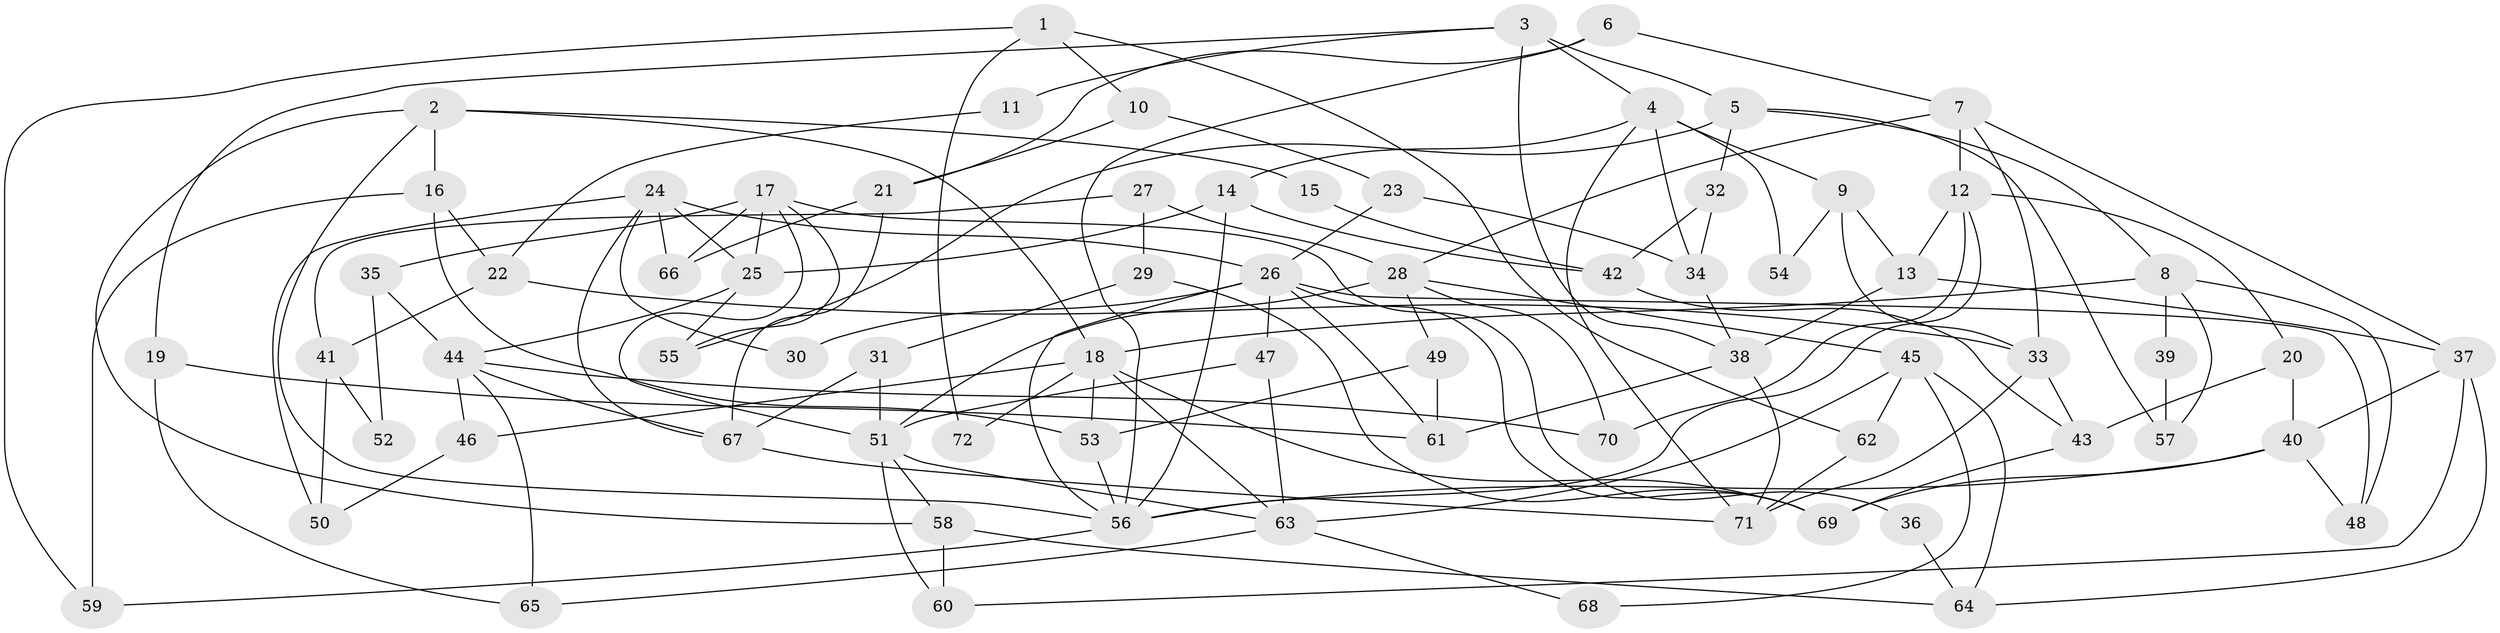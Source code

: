 // Generated by graph-tools (version 1.1) at 2025/26/03/09/25 03:26:18]
// undirected, 72 vertices, 144 edges
graph export_dot {
graph [start="1"]
  node [color=gray90,style=filled];
  1;
  2;
  3;
  4;
  5;
  6;
  7;
  8;
  9;
  10;
  11;
  12;
  13;
  14;
  15;
  16;
  17;
  18;
  19;
  20;
  21;
  22;
  23;
  24;
  25;
  26;
  27;
  28;
  29;
  30;
  31;
  32;
  33;
  34;
  35;
  36;
  37;
  38;
  39;
  40;
  41;
  42;
  43;
  44;
  45;
  46;
  47;
  48;
  49;
  50;
  51;
  52;
  53;
  54;
  55;
  56;
  57;
  58;
  59;
  60;
  61;
  62;
  63;
  64;
  65;
  66;
  67;
  68;
  69;
  70;
  71;
  72;
  1 -- 62;
  1 -- 59;
  1 -- 10;
  1 -- 72;
  2 -- 58;
  2 -- 56;
  2 -- 15;
  2 -- 16;
  2 -- 18;
  3 -- 4;
  3 -- 38;
  3 -- 5;
  3 -- 11;
  3 -- 19;
  4 -- 34;
  4 -- 14;
  4 -- 9;
  4 -- 54;
  4 -- 71;
  5 -- 55;
  5 -- 8;
  5 -- 32;
  5 -- 57;
  6 -- 7;
  6 -- 56;
  6 -- 21;
  7 -- 37;
  7 -- 12;
  7 -- 28;
  7 -- 33;
  8 -- 18;
  8 -- 39;
  8 -- 48;
  8 -- 57;
  9 -- 33;
  9 -- 13;
  9 -- 54;
  10 -- 21;
  10 -- 23;
  11 -- 22;
  12 -- 20;
  12 -- 13;
  12 -- 56;
  12 -- 70;
  13 -- 37;
  13 -- 38;
  14 -- 56;
  14 -- 25;
  14 -- 42;
  15 -- 42;
  16 -- 53;
  16 -- 22;
  16 -- 59;
  17 -- 51;
  17 -- 25;
  17 -- 35;
  17 -- 36;
  17 -- 55;
  17 -- 66;
  18 -- 69;
  18 -- 46;
  18 -- 53;
  18 -- 63;
  18 -- 72;
  19 -- 61;
  19 -- 65;
  20 -- 43;
  20 -- 40;
  21 -- 66;
  21 -- 67;
  22 -- 33;
  22 -- 41;
  23 -- 26;
  23 -- 34;
  24 -- 67;
  24 -- 26;
  24 -- 25;
  24 -- 30;
  24 -- 50;
  24 -- 66;
  25 -- 44;
  25 -- 55;
  26 -- 69;
  26 -- 61;
  26 -- 30;
  26 -- 47;
  26 -- 48;
  26 -- 56;
  27 -- 28;
  27 -- 41;
  27 -- 29;
  28 -- 70;
  28 -- 45;
  28 -- 49;
  28 -- 51;
  29 -- 69;
  29 -- 31;
  31 -- 51;
  31 -- 67;
  32 -- 34;
  32 -- 42;
  33 -- 71;
  33 -- 43;
  34 -- 38;
  35 -- 44;
  35 -- 52;
  36 -- 64;
  37 -- 40;
  37 -- 60;
  37 -- 64;
  38 -- 71;
  38 -- 61;
  39 -- 57;
  40 -- 48;
  40 -- 56;
  40 -- 69;
  41 -- 50;
  41 -- 52;
  42 -- 43;
  43 -- 69;
  44 -- 65;
  44 -- 67;
  44 -- 46;
  44 -- 70;
  45 -- 63;
  45 -- 62;
  45 -- 64;
  45 -- 68;
  46 -- 50;
  47 -- 63;
  47 -- 51;
  49 -- 53;
  49 -- 61;
  51 -- 58;
  51 -- 60;
  51 -- 63;
  53 -- 56;
  56 -- 59;
  58 -- 64;
  58 -- 60;
  62 -- 71;
  63 -- 65;
  63 -- 68;
  67 -- 71;
}
